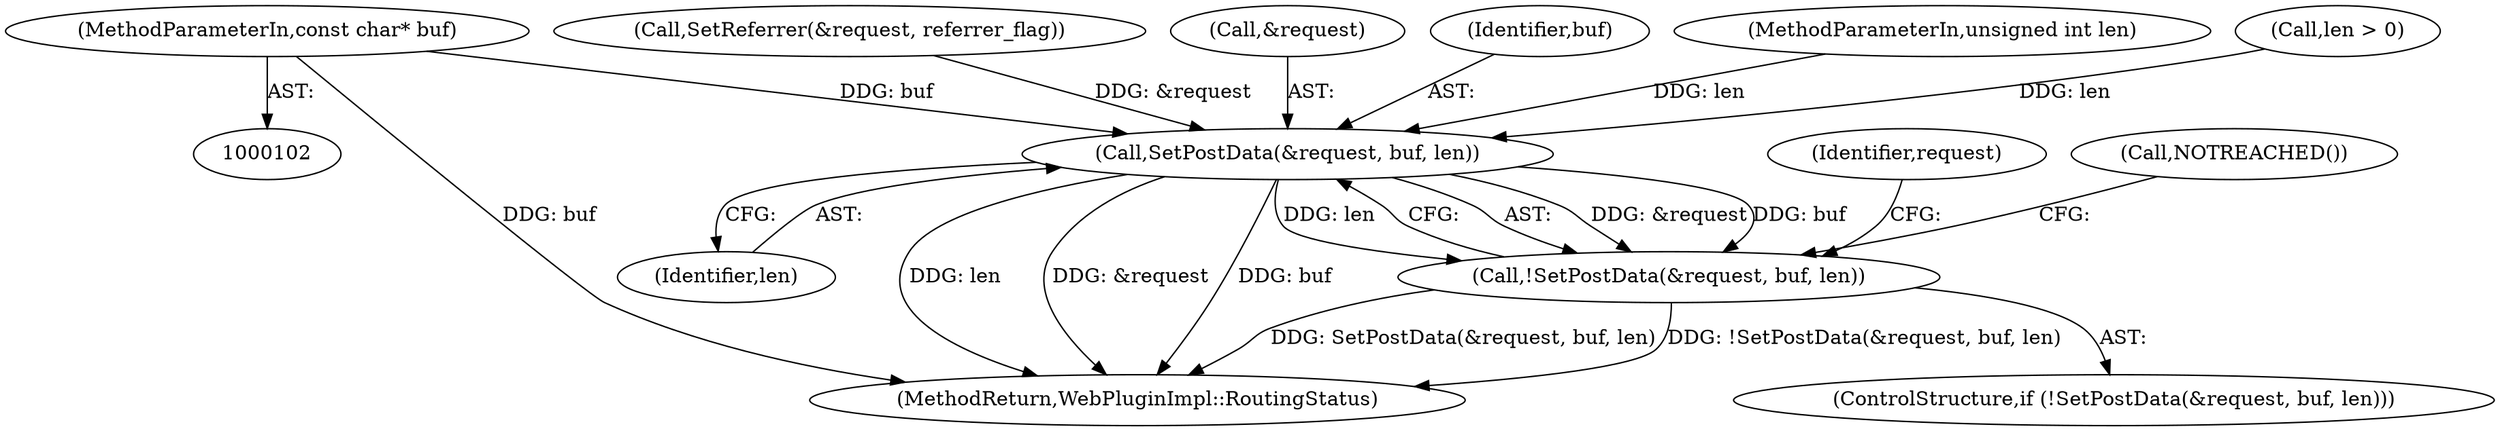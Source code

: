 digraph "0_Chrome_ea3d1d84be3d6f97bf50e76511c9e26af6895533_42@pointer" {
"1000107" [label="(MethodParameterIn,const char* buf)"];
"1000190" [label="(Call,SetPostData(&request, buf, len))"];
"1000189" [label="(Call,!SetPostData(&request, buf, len))"];
"1000190" [label="(Call,SetPostData(&request, buf, len))"];
"1000200" [label="(Identifier,request)"];
"1000194" [label="(Identifier,len)"];
"1000189" [label="(Call,!SetPostData(&request, buf, len))"];
"1000176" [label="(Call,SetReferrer(&request, referrer_flag))"];
"1000107" [label="(MethodParameterIn,const char* buf)"];
"1000188" [label="(ControlStructure,if (!SetPostData(&request, buf, len)))"];
"1000191" [label="(Call,&request)"];
"1000193" [label="(Identifier,buf)"];
"1000196" [label="(Call,NOTREACHED())"];
"1000108" [label="(MethodParameterIn,unsigned int len)"];
"1000184" [label="(Call,len > 0)"];
"1000210" [label="(MethodReturn,WebPluginImpl::RoutingStatus)"];
"1000107" -> "1000102"  [label="AST: "];
"1000107" -> "1000210"  [label="DDG: buf"];
"1000107" -> "1000190"  [label="DDG: buf"];
"1000190" -> "1000189"  [label="AST: "];
"1000190" -> "1000194"  [label="CFG: "];
"1000191" -> "1000190"  [label="AST: "];
"1000193" -> "1000190"  [label="AST: "];
"1000194" -> "1000190"  [label="AST: "];
"1000189" -> "1000190"  [label="CFG: "];
"1000190" -> "1000210"  [label="DDG: len"];
"1000190" -> "1000210"  [label="DDG: &request"];
"1000190" -> "1000210"  [label="DDG: buf"];
"1000190" -> "1000189"  [label="DDG: &request"];
"1000190" -> "1000189"  [label="DDG: buf"];
"1000190" -> "1000189"  [label="DDG: len"];
"1000176" -> "1000190"  [label="DDG: &request"];
"1000184" -> "1000190"  [label="DDG: len"];
"1000108" -> "1000190"  [label="DDG: len"];
"1000189" -> "1000188"  [label="AST: "];
"1000196" -> "1000189"  [label="CFG: "];
"1000200" -> "1000189"  [label="CFG: "];
"1000189" -> "1000210"  [label="DDG: SetPostData(&request, buf, len)"];
"1000189" -> "1000210"  [label="DDG: !SetPostData(&request, buf, len)"];
}
